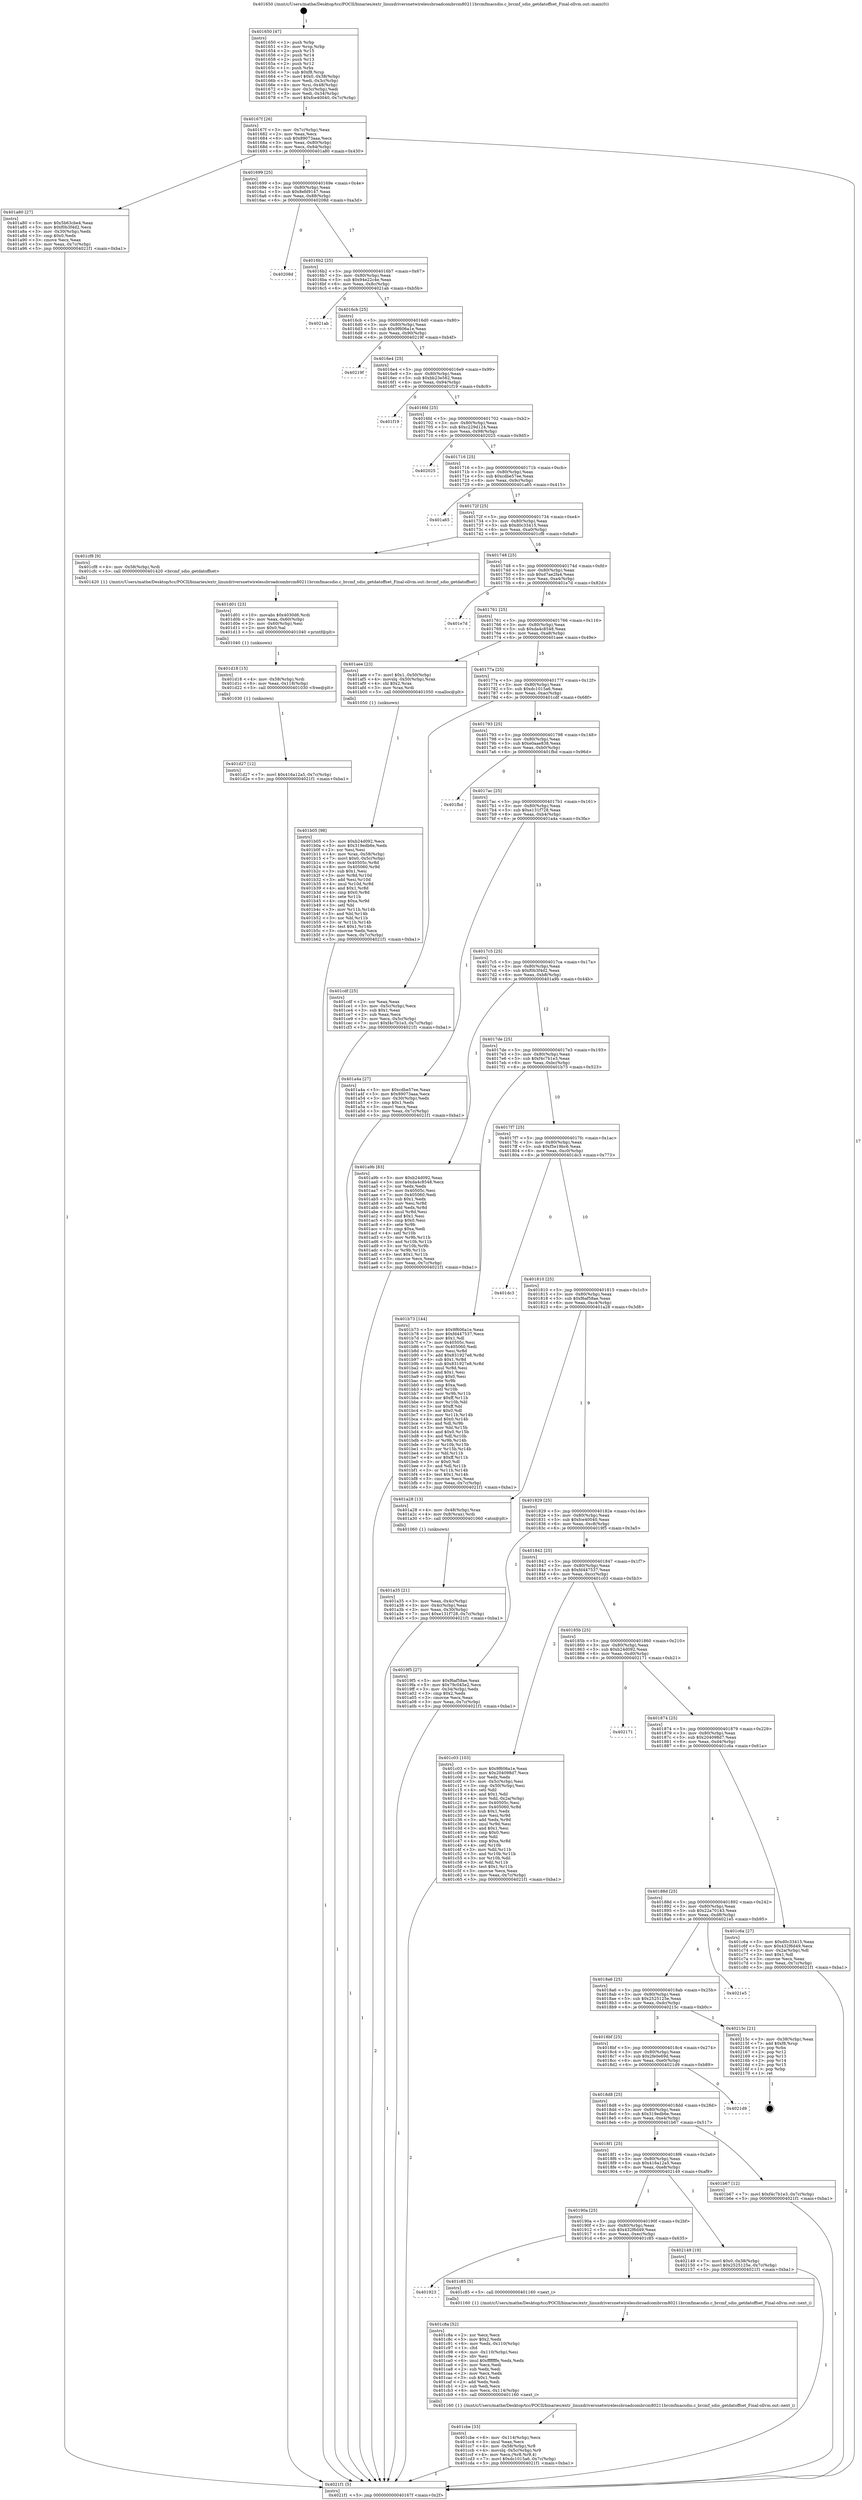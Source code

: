 digraph "0x401650" {
  label = "0x401650 (/mnt/c/Users/mathe/Desktop/tcc/POCII/binaries/extr_linuxdriversnetwirelessbroadcombrcm80211brcmfmacsdio.c_brcmf_sdio_getdatoffset_Final-ollvm.out::main(0))"
  labelloc = "t"
  node[shape=record]

  Entry [label="",width=0.3,height=0.3,shape=circle,fillcolor=black,style=filled]
  "0x40167f" [label="{
     0x40167f [26]\l
     | [instrs]\l
     &nbsp;&nbsp;0x40167f \<+3\>: mov -0x7c(%rbp),%eax\l
     &nbsp;&nbsp;0x401682 \<+2\>: mov %eax,%ecx\l
     &nbsp;&nbsp;0x401684 \<+6\>: sub $0x89073aaa,%ecx\l
     &nbsp;&nbsp;0x40168a \<+3\>: mov %eax,-0x80(%rbp)\l
     &nbsp;&nbsp;0x40168d \<+6\>: mov %ecx,-0x84(%rbp)\l
     &nbsp;&nbsp;0x401693 \<+6\>: je 0000000000401a80 \<main+0x430\>\l
  }"]
  "0x401a80" [label="{
     0x401a80 [27]\l
     | [instrs]\l
     &nbsp;&nbsp;0x401a80 \<+5\>: mov $0x5b63cbe4,%eax\l
     &nbsp;&nbsp;0x401a85 \<+5\>: mov $0xf0b3f4d2,%ecx\l
     &nbsp;&nbsp;0x401a8a \<+3\>: mov -0x30(%rbp),%edx\l
     &nbsp;&nbsp;0x401a8d \<+3\>: cmp $0x0,%edx\l
     &nbsp;&nbsp;0x401a90 \<+3\>: cmove %ecx,%eax\l
     &nbsp;&nbsp;0x401a93 \<+3\>: mov %eax,-0x7c(%rbp)\l
     &nbsp;&nbsp;0x401a96 \<+5\>: jmp 00000000004021f1 \<main+0xba1\>\l
  }"]
  "0x401699" [label="{
     0x401699 [25]\l
     | [instrs]\l
     &nbsp;&nbsp;0x401699 \<+5\>: jmp 000000000040169e \<main+0x4e\>\l
     &nbsp;&nbsp;0x40169e \<+3\>: mov -0x80(%rbp),%eax\l
     &nbsp;&nbsp;0x4016a1 \<+5\>: sub $0x8efd9147,%eax\l
     &nbsp;&nbsp;0x4016a6 \<+6\>: mov %eax,-0x88(%rbp)\l
     &nbsp;&nbsp;0x4016ac \<+6\>: je 000000000040208d \<main+0xa3d\>\l
  }"]
  Exit [label="",width=0.3,height=0.3,shape=circle,fillcolor=black,style=filled,peripheries=2]
  "0x40208d" [label="{
     0x40208d\l
  }", style=dashed]
  "0x4016b2" [label="{
     0x4016b2 [25]\l
     | [instrs]\l
     &nbsp;&nbsp;0x4016b2 \<+5\>: jmp 00000000004016b7 \<main+0x67\>\l
     &nbsp;&nbsp;0x4016b7 \<+3\>: mov -0x80(%rbp),%eax\l
     &nbsp;&nbsp;0x4016ba \<+5\>: sub $0x94e22c4e,%eax\l
     &nbsp;&nbsp;0x4016bf \<+6\>: mov %eax,-0x8c(%rbp)\l
     &nbsp;&nbsp;0x4016c5 \<+6\>: je 00000000004021ab \<main+0xb5b\>\l
  }"]
  "0x401d27" [label="{
     0x401d27 [12]\l
     | [instrs]\l
     &nbsp;&nbsp;0x401d27 \<+7\>: movl $0x416a12a5,-0x7c(%rbp)\l
     &nbsp;&nbsp;0x401d2e \<+5\>: jmp 00000000004021f1 \<main+0xba1\>\l
  }"]
  "0x4021ab" [label="{
     0x4021ab\l
  }", style=dashed]
  "0x4016cb" [label="{
     0x4016cb [25]\l
     | [instrs]\l
     &nbsp;&nbsp;0x4016cb \<+5\>: jmp 00000000004016d0 \<main+0x80\>\l
     &nbsp;&nbsp;0x4016d0 \<+3\>: mov -0x80(%rbp),%eax\l
     &nbsp;&nbsp;0x4016d3 \<+5\>: sub $0x9f606a1e,%eax\l
     &nbsp;&nbsp;0x4016d8 \<+6\>: mov %eax,-0x90(%rbp)\l
     &nbsp;&nbsp;0x4016de \<+6\>: je 000000000040219f \<main+0xb4f\>\l
  }"]
  "0x401d18" [label="{
     0x401d18 [15]\l
     | [instrs]\l
     &nbsp;&nbsp;0x401d18 \<+4\>: mov -0x58(%rbp),%rdi\l
     &nbsp;&nbsp;0x401d1c \<+6\>: mov %eax,-0x118(%rbp)\l
     &nbsp;&nbsp;0x401d22 \<+5\>: call 0000000000401030 \<free@plt\>\l
     | [calls]\l
     &nbsp;&nbsp;0x401030 \{1\} (unknown)\l
  }"]
  "0x40219f" [label="{
     0x40219f\l
  }", style=dashed]
  "0x4016e4" [label="{
     0x4016e4 [25]\l
     | [instrs]\l
     &nbsp;&nbsp;0x4016e4 \<+5\>: jmp 00000000004016e9 \<main+0x99\>\l
     &nbsp;&nbsp;0x4016e9 \<+3\>: mov -0x80(%rbp),%eax\l
     &nbsp;&nbsp;0x4016ec \<+5\>: sub $0xbb23e562,%eax\l
     &nbsp;&nbsp;0x4016f1 \<+6\>: mov %eax,-0x94(%rbp)\l
     &nbsp;&nbsp;0x4016f7 \<+6\>: je 0000000000401f19 \<main+0x8c9\>\l
  }"]
  "0x401d01" [label="{
     0x401d01 [23]\l
     | [instrs]\l
     &nbsp;&nbsp;0x401d01 \<+10\>: movabs $0x4030d6,%rdi\l
     &nbsp;&nbsp;0x401d0b \<+3\>: mov %eax,-0x60(%rbp)\l
     &nbsp;&nbsp;0x401d0e \<+3\>: mov -0x60(%rbp),%esi\l
     &nbsp;&nbsp;0x401d11 \<+2\>: mov $0x0,%al\l
     &nbsp;&nbsp;0x401d13 \<+5\>: call 0000000000401040 \<printf@plt\>\l
     | [calls]\l
     &nbsp;&nbsp;0x401040 \{1\} (unknown)\l
  }"]
  "0x401f19" [label="{
     0x401f19\l
  }", style=dashed]
  "0x4016fd" [label="{
     0x4016fd [25]\l
     | [instrs]\l
     &nbsp;&nbsp;0x4016fd \<+5\>: jmp 0000000000401702 \<main+0xb2\>\l
     &nbsp;&nbsp;0x401702 \<+3\>: mov -0x80(%rbp),%eax\l
     &nbsp;&nbsp;0x401705 \<+5\>: sub $0xc229d124,%eax\l
     &nbsp;&nbsp;0x40170a \<+6\>: mov %eax,-0x98(%rbp)\l
     &nbsp;&nbsp;0x401710 \<+6\>: je 0000000000402025 \<main+0x9d5\>\l
  }"]
  "0x401cbe" [label="{
     0x401cbe [33]\l
     | [instrs]\l
     &nbsp;&nbsp;0x401cbe \<+6\>: mov -0x114(%rbp),%ecx\l
     &nbsp;&nbsp;0x401cc4 \<+3\>: imul %eax,%ecx\l
     &nbsp;&nbsp;0x401cc7 \<+4\>: mov -0x58(%rbp),%r8\l
     &nbsp;&nbsp;0x401ccb \<+4\>: movslq -0x5c(%rbp),%r9\l
     &nbsp;&nbsp;0x401ccf \<+4\>: mov %ecx,(%r8,%r9,4)\l
     &nbsp;&nbsp;0x401cd3 \<+7\>: movl $0xdc1015a6,-0x7c(%rbp)\l
     &nbsp;&nbsp;0x401cda \<+5\>: jmp 00000000004021f1 \<main+0xba1\>\l
  }"]
  "0x402025" [label="{
     0x402025\l
  }", style=dashed]
  "0x401716" [label="{
     0x401716 [25]\l
     | [instrs]\l
     &nbsp;&nbsp;0x401716 \<+5\>: jmp 000000000040171b \<main+0xcb\>\l
     &nbsp;&nbsp;0x40171b \<+3\>: mov -0x80(%rbp),%eax\l
     &nbsp;&nbsp;0x40171e \<+5\>: sub $0xcdbe57ee,%eax\l
     &nbsp;&nbsp;0x401723 \<+6\>: mov %eax,-0x9c(%rbp)\l
     &nbsp;&nbsp;0x401729 \<+6\>: je 0000000000401a65 \<main+0x415\>\l
  }"]
  "0x401c8a" [label="{
     0x401c8a [52]\l
     | [instrs]\l
     &nbsp;&nbsp;0x401c8a \<+2\>: xor %ecx,%ecx\l
     &nbsp;&nbsp;0x401c8c \<+5\>: mov $0x2,%edx\l
     &nbsp;&nbsp;0x401c91 \<+6\>: mov %edx,-0x110(%rbp)\l
     &nbsp;&nbsp;0x401c97 \<+1\>: cltd\l
     &nbsp;&nbsp;0x401c98 \<+6\>: mov -0x110(%rbp),%esi\l
     &nbsp;&nbsp;0x401c9e \<+2\>: idiv %esi\l
     &nbsp;&nbsp;0x401ca0 \<+6\>: imul $0xfffffffe,%edx,%edx\l
     &nbsp;&nbsp;0x401ca6 \<+2\>: mov %ecx,%edi\l
     &nbsp;&nbsp;0x401ca8 \<+2\>: sub %edx,%edi\l
     &nbsp;&nbsp;0x401caa \<+2\>: mov %ecx,%edx\l
     &nbsp;&nbsp;0x401cac \<+3\>: sub $0x1,%edx\l
     &nbsp;&nbsp;0x401caf \<+2\>: add %edx,%edi\l
     &nbsp;&nbsp;0x401cb1 \<+2\>: sub %edi,%ecx\l
     &nbsp;&nbsp;0x401cb3 \<+6\>: mov %ecx,-0x114(%rbp)\l
     &nbsp;&nbsp;0x401cb9 \<+5\>: call 0000000000401160 \<next_i\>\l
     | [calls]\l
     &nbsp;&nbsp;0x401160 \{1\} (/mnt/c/Users/mathe/Desktop/tcc/POCII/binaries/extr_linuxdriversnetwirelessbroadcombrcm80211brcmfmacsdio.c_brcmf_sdio_getdatoffset_Final-ollvm.out::next_i)\l
  }"]
  "0x401a65" [label="{
     0x401a65\l
  }", style=dashed]
  "0x40172f" [label="{
     0x40172f [25]\l
     | [instrs]\l
     &nbsp;&nbsp;0x40172f \<+5\>: jmp 0000000000401734 \<main+0xe4\>\l
     &nbsp;&nbsp;0x401734 \<+3\>: mov -0x80(%rbp),%eax\l
     &nbsp;&nbsp;0x401737 \<+5\>: sub $0xd0c33415,%eax\l
     &nbsp;&nbsp;0x40173c \<+6\>: mov %eax,-0xa0(%rbp)\l
     &nbsp;&nbsp;0x401742 \<+6\>: je 0000000000401cf8 \<main+0x6a8\>\l
  }"]
  "0x401923" [label="{
     0x401923\l
  }", style=dashed]
  "0x401cf8" [label="{
     0x401cf8 [9]\l
     | [instrs]\l
     &nbsp;&nbsp;0x401cf8 \<+4\>: mov -0x58(%rbp),%rdi\l
     &nbsp;&nbsp;0x401cfc \<+5\>: call 0000000000401420 \<brcmf_sdio_getdatoffset\>\l
     | [calls]\l
     &nbsp;&nbsp;0x401420 \{1\} (/mnt/c/Users/mathe/Desktop/tcc/POCII/binaries/extr_linuxdriversnetwirelessbroadcombrcm80211brcmfmacsdio.c_brcmf_sdio_getdatoffset_Final-ollvm.out::brcmf_sdio_getdatoffset)\l
  }"]
  "0x401748" [label="{
     0x401748 [25]\l
     | [instrs]\l
     &nbsp;&nbsp;0x401748 \<+5\>: jmp 000000000040174d \<main+0xfd\>\l
     &nbsp;&nbsp;0x40174d \<+3\>: mov -0x80(%rbp),%eax\l
     &nbsp;&nbsp;0x401750 \<+5\>: sub $0xd7ae2fa4,%eax\l
     &nbsp;&nbsp;0x401755 \<+6\>: mov %eax,-0xa4(%rbp)\l
     &nbsp;&nbsp;0x40175b \<+6\>: je 0000000000401e7d \<main+0x82d\>\l
  }"]
  "0x401c85" [label="{
     0x401c85 [5]\l
     | [instrs]\l
     &nbsp;&nbsp;0x401c85 \<+5\>: call 0000000000401160 \<next_i\>\l
     | [calls]\l
     &nbsp;&nbsp;0x401160 \{1\} (/mnt/c/Users/mathe/Desktop/tcc/POCII/binaries/extr_linuxdriversnetwirelessbroadcombrcm80211brcmfmacsdio.c_brcmf_sdio_getdatoffset_Final-ollvm.out::next_i)\l
  }"]
  "0x401e7d" [label="{
     0x401e7d\l
  }", style=dashed]
  "0x401761" [label="{
     0x401761 [25]\l
     | [instrs]\l
     &nbsp;&nbsp;0x401761 \<+5\>: jmp 0000000000401766 \<main+0x116\>\l
     &nbsp;&nbsp;0x401766 \<+3\>: mov -0x80(%rbp),%eax\l
     &nbsp;&nbsp;0x401769 \<+5\>: sub $0xda4c8548,%eax\l
     &nbsp;&nbsp;0x40176e \<+6\>: mov %eax,-0xa8(%rbp)\l
     &nbsp;&nbsp;0x401774 \<+6\>: je 0000000000401aee \<main+0x49e\>\l
  }"]
  "0x40190a" [label="{
     0x40190a [25]\l
     | [instrs]\l
     &nbsp;&nbsp;0x40190a \<+5\>: jmp 000000000040190f \<main+0x2bf\>\l
     &nbsp;&nbsp;0x40190f \<+3\>: mov -0x80(%rbp),%eax\l
     &nbsp;&nbsp;0x401912 \<+5\>: sub $0x432f6d49,%eax\l
     &nbsp;&nbsp;0x401917 \<+6\>: mov %eax,-0xec(%rbp)\l
     &nbsp;&nbsp;0x40191d \<+6\>: je 0000000000401c85 \<main+0x635\>\l
  }"]
  "0x401aee" [label="{
     0x401aee [23]\l
     | [instrs]\l
     &nbsp;&nbsp;0x401aee \<+7\>: movl $0x1,-0x50(%rbp)\l
     &nbsp;&nbsp;0x401af5 \<+4\>: movslq -0x50(%rbp),%rax\l
     &nbsp;&nbsp;0x401af9 \<+4\>: shl $0x2,%rax\l
     &nbsp;&nbsp;0x401afd \<+3\>: mov %rax,%rdi\l
     &nbsp;&nbsp;0x401b00 \<+5\>: call 0000000000401050 \<malloc@plt\>\l
     | [calls]\l
     &nbsp;&nbsp;0x401050 \{1\} (unknown)\l
  }"]
  "0x40177a" [label="{
     0x40177a [25]\l
     | [instrs]\l
     &nbsp;&nbsp;0x40177a \<+5\>: jmp 000000000040177f \<main+0x12f\>\l
     &nbsp;&nbsp;0x40177f \<+3\>: mov -0x80(%rbp),%eax\l
     &nbsp;&nbsp;0x401782 \<+5\>: sub $0xdc1015a6,%eax\l
     &nbsp;&nbsp;0x401787 \<+6\>: mov %eax,-0xac(%rbp)\l
     &nbsp;&nbsp;0x40178d \<+6\>: je 0000000000401cdf \<main+0x68f\>\l
  }"]
  "0x402149" [label="{
     0x402149 [19]\l
     | [instrs]\l
     &nbsp;&nbsp;0x402149 \<+7\>: movl $0x0,-0x38(%rbp)\l
     &nbsp;&nbsp;0x402150 \<+7\>: movl $0x2525125e,-0x7c(%rbp)\l
     &nbsp;&nbsp;0x402157 \<+5\>: jmp 00000000004021f1 \<main+0xba1\>\l
  }"]
  "0x401cdf" [label="{
     0x401cdf [25]\l
     | [instrs]\l
     &nbsp;&nbsp;0x401cdf \<+2\>: xor %eax,%eax\l
     &nbsp;&nbsp;0x401ce1 \<+3\>: mov -0x5c(%rbp),%ecx\l
     &nbsp;&nbsp;0x401ce4 \<+3\>: sub $0x1,%eax\l
     &nbsp;&nbsp;0x401ce7 \<+2\>: sub %eax,%ecx\l
     &nbsp;&nbsp;0x401ce9 \<+3\>: mov %ecx,-0x5c(%rbp)\l
     &nbsp;&nbsp;0x401cec \<+7\>: movl $0xf4c7b1e3,-0x7c(%rbp)\l
     &nbsp;&nbsp;0x401cf3 \<+5\>: jmp 00000000004021f1 \<main+0xba1\>\l
  }"]
  "0x401793" [label="{
     0x401793 [25]\l
     | [instrs]\l
     &nbsp;&nbsp;0x401793 \<+5\>: jmp 0000000000401798 \<main+0x148\>\l
     &nbsp;&nbsp;0x401798 \<+3\>: mov -0x80(%rbp),%eax\l
     &nbsp;&nbsp;0x40179b \<+5\>: sub $0xe0aae838,%eax\l
     &nbsp;&nbsp;0x4017a0 \<+6\>: mov %eax,-0xb0(%rbp)\l
     &nbsp;&nbsp;0x4017a6 \<+6\>: je 0000000000401fbd \<main+0x96d\>\l
  }"]
  "0x4018f1" [label="{
     0x4018f1 [25]\l
     | [instrs]\l
     &nbsp;&nbsp;0x4018f1 \<+5\>: jmp 00000000004018f6 \<main+0x2a6\>\l
     &nbsp;&nbsp;0x4018f6 \<+3\>: mov -0x80(%rbp),%eax\l
     &nbsp;&nbsp;0x4018f9 \<+5\>: sub $0x416a12a5,%eax\l
     &nbsp;&nbsp;0x4018fe \<+6\>: mov %eax,-0xe8(%rbp)\l
     &nbsp;&nbsp;0x401904 \<+6\>: je 0000000000402149 \<main+0xaf9\>\l
  }"]
  "0x401fbd" [label="{
     0x401fbd\l
  }", style=dashed]
  "0x4017ac" [label="{
     0x4017ac [25]\l
     | [instrs]\l
     &nbsp;&nbsp;0x4017ac \<+5\>: jmp 00000000004017b1 \<main+0x161\>\l
     &nbsp;&nbsp;0x4017b1 \<+3\>: mov -0x80(%rbp),%eax\l
     &nbsp;&nbsp;0x4017b4 \<+5\>: sub $0xe131f728,%eax\l
     &nbsp;&nbsp;0x4017b9 \<+6\>: mov %eax,-0xb4(%rbp)\l
     &nbsp;&nbsp;0x4017bf \<+6\>: je 0000000000401a4a \<main+0x3fa\>\l
  }"]
  "0x401b67" [label="{
     0x401b67 [12]\l
     | [instrs]\l
     &nbsp;&nbsp;0x401b67 \<+7\>: movl $0xf4c7b1e3,-0x7c(%rbp)\l
     &nbsp;&nbsp;0x401b6e \<+5\>: jmp 00000000004021f1 \<main+0xba1\>\l
  }"]
  "0x401a4a" [label="{
     0x401a4a [27]\l
     | [instrs]\l
     &nbsp;&nbsp;0x401a4a \<+5\>: mov $0xcdbe57ee,%eax\l
     &nbsp;&nbsp;0x401a4f \<+5\>: mov $0x89073aaa,%ecx\l
     &nbsp;&nbsp;0x401a54 \<+3\>: mov -0x30(%rbp),%edx\l
     &nbsp;&nbsp;0x401a57 \<+3\>: cmp $0x1,%edx\l
     &nbsp;&nbsp;0x401a5a \<+3\>: cmovl %ecx,%eax\l
     &nbsp;&nbsp;0x401a5d \<+3\>: mov %eax,-0x7c(%rbp)\l
     &nbsp;&nbsp;0x401a60 \<+5\>: jmp 00000000004021f1 \<main+0xba1\>\l
  }"]
  "0x4017c5" [label="{
     0x4017c5 [25]\l
     | [instrs]\l
     &nbsp;&nbsp;0x4017c5 \<+5\>: jmp 00000000004017ca \<main+0x17a\>\l
     &nbsp;&nbsp;0x4017ca \<+3\>: mov -0x80(%rbp),%eax\l
     &nbsp;&nbsp;0x4017cd \<+5\>: sub $0xf0b3f4d2,%eax\l
     &nbsp;&nbsp;0x4017d2 \<+6\>: mov %eax,-0xb8(%rbp)\l
     &nbsp;&nbsp;0x4017d8 \<+6\>: je 0000000000401a9b \<main+0x44b\>\l
  }"]
  "0x4018d8" [label="{
     0x4018d8 [25]\l
     | [instrs]\l
     &nbsp;&nbsp;0x4018d8 \<+5\>: jmp 00000000004018dd \<main+0x28d\>\l
     &nbsp;&nbsp;0x4018dd \<+3\>: mov -0x80(%rbp),%eax\l
     &nbsp;&nbsp;0x4018e0 \<+5\>: sub $0x319edb6e,%eax\l
     &nbsp;&nbsp;0x4018e5 \<+6\>: mov %eax,-0xe4(%rbp)\l
     &nbsp;&nbsp;0x4018eb \<+6\>: je 0000000000401b67 \<main+0x517\>\l
  }"]
  "0x401a9b" [label="{
     0x401a9b [83]\l
     | [instrs]\l
     &nbsp;&nbsp;0x401a9b \<+5\>: mov $0xb24d092,%eax\l
     &nbsp;&nbsp;0x401aa0 \<+5\>: mov $0xda4c8548,%ecx\l
     &nbsp;&nbsp;0x401aa5 \<+2\>: xor %edx,%edx\l
     &nbsp;&nbsp;0x401aa7 \<+7\>: mov 0x40505c,%esi\l
     &nbsp;&nbsp;0x401aae \<+7\>: mov 0x405060,%edi\l
     &nbsp;&nbsp;0x401ab5 \<+3\>: sub $0x1,%edx\l
     &nbsp;&nbsp;0x401ab8 \<+3\>: mov %esi,%r8d\l
     &nbsp;&nbsp;0x401abb \<+3\>: add %edx,%r8d\l
     &nbsp;&nbsp;0x401abe \<+4\>: imul %r8d,%esi\l
     &nbsp;&nbsp;0x401ac2 \<+3\>: and $0x1,%esi\l
     &nbsp;&nbsp;0x401ac5 \<+3\>: cmp $0x0,%esi\l
     &nbsp;&nbsp;0x401ac8 \<+4\>: sete %r9b\l
     &nbsp;&nbsp;0x401acc \<+3\>: cmp $0xa,%edi\l
     &nbsp;&nbsp;0x401acf \<+4\>: setl %r10b\l
     &nbsp;&nbsp;0x401ad3 \<+3\>: mov %r9b,%r11b\l
     &nbsp;&nbsp;0x401ad6 \<+3\>: and %r10b,%r11b\l
     &nbsp;&nbsp;0x401ad9 \<+3\>: xor %r10b,%r9b\l
     &nbsp;&nbsp;0x401adc \<+3\>: or %r9b,%r11b\l
     &nbsp;&nbsp;0x401adf \<+4\>: test $0x1,%r11b\l
     &nbsp;&nbsp;0x401ae3 \<+3\>: cmovne %ecx,%eax\l
     &nbsp;&nbsp;0x401ae6 \<+3\>: mov %eax,-0x7c(%rbp)\l
     &nbsp;&nbsp;0x401ae9 \<+5\>: jmp 00000000004021f1 \<main+0xba1\>\l
  }"]
  "0x4017de" [label="{
     0x4017de [25]\l
     | [instrs]\l
     &nbsp;&nbsp;0x4017de \<+5\>: jmp 00000000004017e3 \<main+0x193\>\l
     &nbsp;&nbsp;0x4017e3 \<+3\>: mov -0x80(%rbp),%eax\l
     &nbsp;&nbsp;0x4017e6 \<+5\>: sub $0xf4c7b1e3,%eax\l
     &nbsp;&nbsp;0x4017eb \<+6\>: mov %eax,-0xbc(%rbp)\l
     &nbsp;&nbsp;0x4017f1 \<+6\>: je 0000000000401b73 \<main+0x523\>\l
  }"]
  "0x4021d9" [label="{
     0x4021d9\l
  }", style=dashed]
  "0x401b73" [label="{
     0x401b73 [144]\l
     | [instrs]\l
     &nbsp;&nbsp;0x401b73 \<+5\>: mov $0x9f606a1e,%eax\l
     &nbsp;&nbsp;0x401b78 \<+5\>: mov $0xfd447537,%ecx\l
     &nbsp;&nbsp;0x401b7d \<+2\>: mov $0x1,%dl\l
     &nbsp;&nbsp;0x401b7f \<+7\>: mov 0x40505c,%esi\l
     &nbsp;&nbsp;0x401b86 \<+7\>: mov 0x405060,%edi\l
     &nbsp;&nbsp;0x401b8d \<+3\>: mov %esi,%r8d\l
     &nbsp;&nbsp;0x401b90 \<+7\>: add $0x831927e8,%r8d\l
     &nbsp;&nbsp;0x401b97 \<+4\>: sub $0x1,%r8d\l
     &nbsp;&nbsp;0x401b9b \<+7\>: sub $0x831927e8,%r8d\l
     &nbsp;&nbsp;0x401ba2 \<+4\>: imul %r8d,%esi\l
     &nbsp;&nbsp;0x401ba6 \<+3\>: and $0x1,%esi\l
     &nbsp;&nbsp;0x401ba9 \<+3\>: cmp $0x0,%esi\l
     &nbsp;&nbsp;0x401bac \<+4\>: sete %r9b\l
     &nbsp;&nbsp;0x401bb0 \<+3\>: cmp $0xa,%edi\l
     &nbsp;&nbsp;0x401bb3 \<+4\>: setl %r10b\l
     &nbsp;&nbsp;0x401bb7 \<+3\>: mov %r9b,%r11b\l
     &nbsp;&nbsp;0x401bba \<+4\>: xor $0xff,%r11b\l
     &nbsp;&nbsp;0x401bbe \<+3\>: mov %r10b,%bl\l
     &nbsp;&nbsp;0x401bc1 \<+3\>: xor $0xff,%bl\l
     &nbsp;&nbsp;0x401bc4 \<+3\>: xor $0x0,%dl\l
     &nbsp;&nbsp;0x401bc7 \<+3\>: mov %r11b,%r14b\l
     &nbsp;&nbsp;0x401bca \<+4\>: and $0x0,%r14b\l
     &nbsp;&nbsp;0x401bce \<+3\>: and %dl,%r9b\l
     &nbsp;&nbsp;0x401bd1 \<+3\>: mov %bl,%r15b\l
     &nbsp;&nbsp;0x401bd4 \<+4\>: and $0x0,%r15b\l
     &nbsp;&nbsp;0x401bd8 \<+3\>: and %dl,%r10b\l
     &nbsp;&nbsp;0x401bdb \<+3\>: or %r9b,%r14b\l
     &nbsp;&nbsp;0x401bde \<+3\>: or %r10b,%r15b\l
     &nbsp;&nbsp;0x401be1 \<+3\>: xor %r15b,%r14b\l
     &nbsp;&nbsp;0x401be4 \<+3\>: or %bl,%r11b\l
     &nbsp;&nbsp;0x401be7 \<+4\>: xor $0xff,%r11b\l
     &nbsp;&nbsp;0x401beb \<+3\>: or $0x0,%dl\l
     &nbsp;&nbsp;0x401bee \<+3\>: and %dl,%r11b\l
     &nbsp;&nbsp;0x401bf1 \<+3\>: or %r11b,%r14b\l
     &nbsp;&nbsp;0x401bf4 \<+4\>: test $0x1,%r14b\l
     &nbsp;&nbsp;0x401bf8 \<+3\>: cmovne %ecx,%eax\l
     &nbsp;&nbsp;0x401bfb \<+3\>: mov %eax,-0x7c(%rbp)\l
     &nbsp;&nbsp;0x401bfe \<+5\>: jmp 00000000004021f1 \<main+0xba1\>\l
  }"]
  "0x4017f7" [label="{
     0x4017f7 [25]\l
     | [instrs]\l
     &nbsp;&nbsp;0x4017f7 \<+5\>: jmp 00000000004017fc \<main+0x1ac\>\l
     &nbsp;&nbsp;0x4017fc \<+3\>: mov -0x80(%rbp),%eax\l
     &nbsp;&nbsp;0x4017ff \<+5\>: sub $0xf5e19bc6,%eax\l
     &nbsp;&nbsp;0x401804 \<+6\>: mov %eax,-0xc0(%rbp)\l
     &nbsp;&nbsp;0x40180a \<+6\>: je 0000000000401dc3 \<main+0x773\>\l
  }"]
  "0x4018bf" [label="{
     0x4018bf [25]\l
     | [instrs]\l
     &nbsp;&nbsp;0x4018bf \<+5\>: jmp 00000000004018c4 \<main+0x274\>\l
     &nbsp;&nbsp;0x4018c4 \<+3\>: mov -0x80(%rbp),%eax\l
     &nbsp;&nbsp;0x4018c7 \<+5\>: sub $0x2fe0e69d,%eax\l
     &nbsp;&nbsp;0x4018cc \<+6\>: mov %eax,-0xe0(%rbp)\l
     &nbsp;&nbsp;0x4018d2 \<+6\>: je 00000000004021d9 \<main+0xb89\>\l
  }"]
  "0x401dc3" [label="{
     0x401dc3\l
  }", style=dashed]
  "0x401810" [label="{
     0x401810 [25]\l
     | [instrs]\l
     &nbsp;&nbsp;0x401810 \<+5\>: jmp 0000000000401815 \<main+0x1c5\>\l
     &nbsp;&nbsp;0x401815 \<+3\>: mov -0x80(%rbp),%eax\l
     &nbsp;&nbsp;0x401818 \<+5\>: sub $0xf6af58ae,%eax\l
     &nbsp;&nbsp;0x40181d \<+6\>: mov %eax,-0xc4(%rbp)\l
     &nbsp;&nbsp;0x401823 \<+6\>: je 0000000000401a28 \<main+0x3d8\>\l
  }"]
  "0x40215c" [label="{
     0x40215c [21]\l
     | [instrs]\l
     &nbsp;&nbsp;0x40215c \<+3\>: mov -0x38(%rbp),%eax\l
     &nbsp;&nbsp;0x40215f \<+7\>: add $0xf8,%rsp\l
     &nbsp;&nbsp;0x402166 \<+1\>: pop %rbx\l
     &nbsp;&nbsp;0x402167 \<+2\>: pop %r12\l
     &nbsp;&nbsp;0x402169 \<+2\>: pop %r13\l
     &nbsp;&nbsp;0x40216b \<+2\>: pop %r14\l
     &nbsp;&nbsp;0x40216d \<+2\>: pop %r15\l
     &nbsp;&nbsp;0x40216f \<+1\>: pop %rbp\l
     &nbsp;&nbsp;0x402170 \<+1\>: ret\l
  }"]
  "0x401a28" [label="{
     0x401a28 [13]\l
     | [instrs]\l
     &nbsp;&nbsp;0x401a28 \<+4\>: mov -0x48(%rbp),%rax\l
     &nbsp;&nbsp;0x401a2c \<+4\>: mov 0x8(%rax),%rdi\l
     &nbsp;&nbsp;0x401a30 \<+5\>: call 0000000000401060 \<atoi@plt\>\l
     | [calls]\l
     &nbsp;&nbsp;0x401060 \{1\} (unknown)\l
  }"]
  "0x401829" [label="{
     0x401829 [25]\l
     | [instrs]\l
     &nbsp;&nbsp;0x401829 \<+5\>: jmp 000000000040182e \<main+0x1de\>\l
     &nbsp;&nbsp;0x40182e \<+3\>: mov -0x80(%rbp),%eax\l
     &nbsp;&nbsp;0x401831 \<+5\>: sub $0xfce40040,%eax\l
     &nbsp;&nbsp;0x401836 \<+6\>: mov %eax,-0xc8(%rbp)\l
     &nbsp;&nbsp;0x40183c \<+6\>: je 00000000004019f5 \<main+0x3a5\>\l
  }"]
  "0x4018a6" [label="{
     0x4018a6 [25]\l
     | [instrs]\l
     &nbsp;&nbsp;0x4018a6 \<+5\>: jmp 00000000004018ab \<main+0x25b\>\l
     &nbsp;&nbsp;0x4018ab \<+3\>: mov -0x80(%rbp),%eax\l
     &nbsp;&nbsp;0x4018ae \<+5\>: sub $0x2525125e,%eax\l
     &nbsp;&nbsp;0x4018b3 \<+6\>: mov %eax,-0xdc(%rbp)\l
     &nbsp;&nbsp;0x4018b9 \<+6\>: je 000000000040215c \<main+0xb0c\>\l
  }"]
  "0x4019f5" [label="{
     0x4019f5 [27]\l
     | [instrs]\l
     &nbsp;&nbsp;0x4019f5 \<+5\>: mov $0xf6af58ae,%eax\l
     &nbsp;&nbsp;0x4019fa \<+5\>: mov $0x79c045e2,%ecx\l
     &nbsp;&nbsp;0x4019ff \<+3\>: mov -0x34(%rbp),%edx\l
     &nbsp;&nbsp;0x401a02 \<+3\>: cmp $0x2,%edx\l
     &nbsp;&nbsp;0x401a05 \<+3\>: cmovne %ecx,%eax\l
     &nbsp;&nbsp;0x401a08 \<+3\>: mov %eax,-0x7c(%rbp)\l
     &nbsp;&nbsp;0x401a0b \<+5\>: jmp 00000000004021f1 \<main+0xba1\>\l
  }"]
  "0x401842" [label="{
     0x401842 [25]\l
     | [instrs]\l
     &nbsp;&nbsp;0x401842 \<+5\>: jmp 0000000000401847 \<main+0x1f7\>\l
     &nbsp;&nbsp;0x401847 \<+3\>: mov -0x80(%rbp),%eax\l
     &nbsp;&nbsp;0x40184a \<+5\>: sub $0xfd447537,%eax\l
     &nbsp;&nbsp;0x40184f \<+6\>: mov %eax,-0xcc(%rbp)\l
     &nbsp;&nbsp;0x401855 \<+6\>: je 0000000000401c03 \<main+0x5b3\>\l
  }"]
  "0x4021f1" [label="{
     0x4021f1 [5]\l
     | [instrs]\l
     &nbsp;&nbsp;0x4021f1 \<+5\>: jmp 000000000040167f \<main+0x2f\>\l
  }"]
  "0x401650" [label="{
     0x401650 [47]\l
     | [instrs]\l
     &nbsp;&nbsp;0x401650 \<+1\>: push %rbp\l
     &nbsp;&nbsp;0x401651 \<+3\>: mov %rsp,%rbp\l
     &nbsp;&nbsp;0x401654 \<+2\>: push %r15\l
     &nbsp;&nbsp;0x401656 \<+2\>: push %r14\l
     &nbsp;&nbsp;0x401658 \<+2\>: push %r13\l
     &nbsp;&nbsp;0x40165a \<+2\>: push %r12\l
     &nbsp;&nbsp;0x40165c \<+1\>: push %rbx\l
     &nbsp;&nbsp;0x40165d \<+7\>: sub $0xf8,%rsp\l
     &nbsp;&nbsp;0x401664 \<+7\>: movl $0x0,-0x38(%rbp)\l
     &nbsp;&nbsp;0x40166b \<+3\>: mov %edi,-0x3c(%rbp)\l
     &nbsp;&nbsp;0x40166e \<+4\>: mov %rsi,-0x48(%rbp)\l
     &nbsp;&nbsp;0x401672 \<+3\>: mov -0x3c(%rbp),%edi\l
     &nbsp;&nbsp;0x401675 \<+3\>: mov %edi,-0x34(%rbp)\l
     &nbsp;&nbsp;0x401678 \<+7\>: movl $0xfce40040,-0x7c(%rbp)\l
  }"]
  "0x401a35" [label="{
     0x401a35 [21]\l
     | [instrs]\l
     &nbsp;&nbsp;0x401a35 \<+3\>: mov %eax,-0x4c(%rbp)\l
     &nbsp;&nbsp;0x401a38 \<+3\>: mov -0x4c(%rbp),%eax\l
     &nbsp;&nbsp;0x401a3b \<+3\>: mov %eax,-0x30(%rbp)\l
     &nbsp;&nbsp;0x401a3e \<+7\>: movl $0xe131f728,-0x7c(%rbp)\l
     &nbsp;&nbsp;0x401a45 \<+5\>: jmp 00000000004021f1 \<main+0xba1\>\l
  }"]
  "0x401b05" [label="{
     0x401b05 [98]\l
     | [instrs]\l
     &nbsp;&nbsp;0x401b05 \<+5\>: mov $0xb24d092,%ecx\l
     &nbsp;&nbsp;0x401b0a \<+5\>: mov $0x319edb6e,%edx\l
     &nbsp;&nbsp;0x401b0f \<+2\>: xor %esi,%esi\l
     &nbsp;&nbsp;0x401b11 \<+4\>: mov %rax,-0x58(%rbp)\l
     &nbsp;&nbsp;0x401b15 \<+7\>: movl $0x0,-0x5c(%rbp)\l
     &nbsp;&nbsp;0x401b1c \<+8\>: mov 0x40505c,%r8d\l
     &nbsp;&nbsp;0x401b24 \<+8\>: mov 0x405060,%r9d\l
     &nbsp;&nbsp;0x401b2c \<+3\>: sub $0x1,%esi\l
     &nbsp;&nbsp;0x401b2f \<+3\>: mov %r8d,%r10d\l
     &nbsp;&nbsp;0x401b32 \<+3\>: add %esi,%r10d\l
     &nbsp;&nbsp;0x401b35 \<+4\>: imul %r10d,%r8d\l
     &nbsp;&nbsp;0x401b39 \<+4\>: and $0x1,%r8d\l
     &nbsp;&nbsp;0x401b3d \<+4\>: cmp $0x0,%r8d\l
     &nbsp;&nbsp;0x401b41 \<+4\>: sete %r11b\l
     &nbsp;&nbsp;0x401b45 \<+4\>: cmp $0xa,%r9d\l
     &nbsp;&nbsp;0x401b49 \<+3\>: setl %bl\l
     &nbsp;&nbsp;0x401b4c \<+3\>: mov %r11b,%r14b\l
     &nbsp;&nbsp;0x401b4f \<+3\>: and %bl,%r14b\l
     &nbsp;&nbsp;0x401b52 \<+3\>: xor %bl,%r11b\l
     &nbsp;&nbsp;0x401b55 \<+3\>: or %r11b,%r14b\l
     &nbsp;&nbsp;0x401b58 \<+4\>: test $0x1,%r14b\l
     &nbsp;&nbsp;0x401b5c \<+3\>: cmovne %edx,%ecx\l
     &nbsp;&nbsp;0x401b5f \<+3\>: mov %ecx,-0x7c(%rbp)\l
     &nbsp;&nbsp;0x401b62 \<+5\>: jmp 00000000004021f1 \<main+0xba1\>\l
  }"]
  "0x4021e5" [label="{
     0x4021e5\l
  }", style=dashed]
  "0x401c03" [label="{
     0x401c03 [103]\l
     | [instrs]\l
     &nbsp;&nbsp;0x401c03 \<+5\>: mov $0x9f606a1e,%eax\l
     &nbsp;&nbsp;0x401c08 \<+5\>: mov $0x204098d7,%ecx\l
     &nbsp;&nbsp;0x401c0d \<+2\>: xor %edx,%edx\l
     &nbsp;&nbsp;0x401c0f \<+3\>: mov -0x5c(%rbp),%esi\l
     &nbsp;&nbsp;0x401c12 \<+3\>: cmp -0x50(%rbp),%esi\l
     &nbsp;&nbsp;0x401c15 \<+4\>: setl %dil\l
     &nbsp;&nbsp;0x401c19 \<+4\>: and $0x1,%dil\l
     &nbsp;&nbsp;0x401c1d \<+4\>: mov %dil,-0x2a(%rbp)\l
     &nbsp;&nbsp;0x401c21 \<+7\>: mov 0x40505c,%esi\l
     &nbsp;&nbsp;0x401c28 \<+8\>: mov 0x405060,%r8d\l
     &nbsp;&nbsp;0x401c30 \<+3\>: sub $0x1,%edx\l
     &nbsp;&nbsp;0x401c33 \<+3\>: mov %esi,%r9d\l
     &nbsp;&nbsp;0x401c36 \<+3\>: add %edx,%r9d\l
     &nbsp;&nbsp;0x401c39 \<+4\>: imul %r9d,%esi\l
     &nbsp;&nbsp;0x401c3d \<+3\>: and $0x1,%esi\l
     &nbsp;&nbsp;0x401c40 \<+3\>: cmp $0x0,%esi\l
     &nbsp;&nbsp;0x401c43 \<+4\>: sete %dil\l
     &nbsp;&nbsp;0x401c47 \<+4\>: cmp $0xa,%r8d\l
     &nbsp;&nbsp;0x401c4b \<+4\>: setl %r10b\l
     &nbsp;&nbsp;0x401c4f \<+3\>: mov %dil,%r11b\l
     &nbsp;&nbsp;0x401c52 \<+3\>: and %r10b,%r11b\l
     &nbsp;&nbsp;0x401c55 \<+3\>: xor %r10b,%dil\l
     &nbsp;&nbsp;0x401c58 \<+3\>: or %dil,%r11b\l
     &nbsp;&nbsp;0x401c5b \<+4\>: test $0x1,%r11b\l
     &nbsp;&nbsp;0x401c5f \<+3\>: cmovne %ecx,%eax\l
     &nbsp;&nbsp;0x401c62 \<+3\>: mov %eax,-0x7c(%rbp)\l
     &nbsp;&nbsp;0x401c65 \<+5\>: jmp 00000000004021f1 \<main+0xba1\>\l
  }"]
  "0x40185b" [label="{
     0x40185b [25]\l
     | [instrs]\l
     &nbsp;&nbsp;0x40185b \<+5\>: jmp 0000000000401860 \<main+0x210\>\l
     &nbsp;&nbsp;0x401860 \<+3\>: mov -0x80(%rbp),%eax\l
     &nbsp;&nbsp;0x401863 \<+5\>: sub $0xb24d092,%eax\l
     &nbsp;&nbsp;0x401868 \<+6\>: mov %eax,-0xd0(%rbp)\l
     &nbsp;&nbsp;0x40186e \<+6\>: je 0000000000402171 \<main+0xb21\>\l
  }"]
  "0x40188d" [label="{
     0x40188d [25]\l
     | [instrs]\l
     &nbsp;&nbsp;0x40188d \<+5\>: jmp 0000000000401892 \<main+0x242\>\l
     &nbsp;&nbsp;0x401892 \<+3\>: mov -0x80(%rbp),%eax\l
     &nbsp;&nbsp;0x401895 \<+5\>: sub $0x22a70143,%eax\l
     &nbsp;&nbsp;0x40189a \<+6\>: mov %eax,-0xd8(%rbp)\l
     &nbsp;&nbsp;0x4018a0 \<+6\>: je 00000000004021e5 \<main+0xb95\>\l
  }"]
  "0x402171" [label="{
     0x402171\l
  }", style=dashed]
  "0x401874" [label="{
     0x401874 [25]\l
     | [instrs]\l
     &nbsp;&nbsp;0x401874 \<+5\>: jmp 0000000000401879 \<main+0x229\>\l
     &nbsp;&nbsp;0x401879 \<+3\>: mov -0x80(%rbp),%eax\l
     &nbsp;&nbsp;0x40187c \<+5\>: sub $0x204098d7,%eax\l
     &nbsp;&nbsp;0x401881 \<+6\>: mov %eax,-0xd4(%rbp)\l
     &nbsp;&nbsp;0x401887 \<+6\>: je 0000000000401c6a \<main+0x61a\>\l
  }"]
  "0x401c6a" [label="{
     0x401c6a [27]\l
     | [instrs]\l
     &nbsp;&nbsp;0x401c6a \<+5\>: mov $0xd0c33415,%eax\l
     &nbsp;&nbsp;0x401c6f \<+5\>: mov $0x432f6d49,%ecx\l
     &nbsp;&nbsp;0x401c74 \<+3\>: mov -0x2a(%rbp),%dl\l
     &nbsp;&nbsp;0x401c77 \<+3\>: test $0x1,%dl\l
     &nbsp;&nbsp;0x401c7a \<+3\>: cmovne %ecx,%eax\l
     &nbsp;&nbsp;0x401c7d \<+3\>: mov %eax,-0x7c(%rbp)\l
     &nbsp;&nbsp;0x401c80 \<+5\>: jmp 00000000004021f1 \<main+0xba1\>\l
  }"]
  Entry -> "0x401650" [label=" 1"]
  "0x40167f" -> "0x401a80" [label=" 1"]
  "0x40167f" -> "0x401699" [label=" 17"]
  "0x40215c" -> Exit [label=" 1"]
  "0x401699" -> "0x40208d" [label=" 0"]
  "0x401699" -> "0x4016b2" [label=" 17"]
  "0x402149" -> "0x4021f1" [label=" 1"]
  "0x4016b2" -> "0x4021ab" [label=" 0"]
  "0x4016b2" -> "0x4016cb" [label=" 17"]
  "0x401d27" -> "0x4021f1" [label=" 1"]
  "0x4016cb" -> "0x40219f" [label=" 0"]
  "0x4016cb" -> "0x4016e4" [label=" 17"]
  "0x401d18" -> "0x401d27" [label=" 1"]
  "0x4016e4" -> "0x401f19" [label=" 0"]
  "0x4016e4" -> "0x4016fd" [label=" 17"]
  "0x401d01" -> "0x401d18" [label=" 1"]
  "0x4016fd" -> "0x402025" [label=" 0"]
  "0x4016fd" -> "0x401716" [label=" 17"]
  "0x401cf8" -> "0x401d01" [label=" 1"]
  "0x401716" -> "0x401a65" [label=" 0"]
  "0x401716" -> "0x40172f" [label=" 17"]
  "0x401cdf" -> "0x4021f1" [label=" 1"]
  "0x40172f" -> "0x401cf8" [label=" 1"]
  "0x40172f" -> "0x401748" [label=" 16"]
  "0x401cbe" -> "0x4021f1" [label=" 1"]
  "0x401748" -> "0x401e7d" [label=" 0"]
  "0x401748" -> "0x401761" [label=" 16"]
  "0x401c8a" -> "0x401cbe" [label=" 1"]
  "0x401761" -> "0x401aee" [label=" 1"]
  "0x401761" -> "0x40177a" [label=" 15"]
  "0x40190a" -> "0x401923" [label=" 0"]
  "0x40177a" -> "0x401cdf" [label=" 1"]
  "0x40177a" -> "0x401793" [label=" 14"]
  "0x40190a" -> "0x401c85" [label=" 1"]
  "0x401793" -> "0x401fbd" [label=" 0"]
  "0x401793" -> "0x4017ac" [label=" 14"]
  "0x4018f1" -> "0x40190a" [label=" 1"]
  "0x4017ac" -> "0x401a4a" [label=" 1"]
  "0x4017ac" -> "0x4017c5" [label=" 13"]
  "0x4018f1" -> "0x402149" [label=" 1"]
  "0x4017c5" -> "0x401a9b" [label=" 1"]
  "0x4017c5" -> "0x4017de" [label=" 12"]
  "0x401c6a" -> "0x4021f1" [label=" 2"]
  "0x4017de" -> "0x401b73" [label=" 2"]
  "0x4017de" -> "0x4017f7" [label=" 10"]
  "0x401c03" -> "0x4021f1" [label=" 2"]
  "0x4017f7" -> "0x401dc3" [label=" 0"]
  "0x4017f7" -> "0x401810" [label=" 10"]
  "0x401b67" -> "0x4021f1" [label=" 1"]
  "0x401810" -> "0x401a28" [label=" 1"]
  "0x401810" -> "0x401829" [label=" 9"]
  "0x4018d8" -> "0x4018f1" [label=" 2"]
  "0x401829" -> "0x4019f5" [label=" 1"]
  "0x401829" -> "0x401842" [label=" 8"]
  "0x4019f5" -> "0x4021f1" [label=" 1"]
  "0x401650" -> "0x40167f" [label=" 1"]
  "0x4021f1" -> "0x40167f" [label=" 17"]
  "0x401a28" -> "0x401a35" [label=" 1"]
  "0x401a35" -> "0x4021f1" [label=" 1"]
  "0x401a4a" -> "0x4021f1" [label=" 1"]
  "0x401a80" -> "0x4021f1" [label=" 1"]
  "0x401a9b" -> "0x4021f1" [label=" 1"]
  "0x401aee" -> "0x401b05" [label=" 1"]
  "0x401b05" -> "0x4021f1" [label=" 1"]
  "0x401c85" -> "0x401c8a" [label=" 1"]
  "0x401842" -> "0x401c03" [label=" 2"]
  "0x401842" -> "0x40185b" [label=" 6"]
  "0x4018bf" -> "0x4018d8" [label=" 3"]
  "0x40185b" -> "0x402171" [label=" 0"]
  "0x40185b" -> "0x401874" [label=" 6"]
  "0x401b73" -> "0x4021f1" [label=" 2"]
  "0x401874" -> "0x401c6a" [label=" 2"]
  "0x401874" -> "0x40188d" [label=" 4"]
  "0x4018bf" -> "0x4021d9" [label=" 0"]
  "0x40188d" -> "0x4021e5" [label=" 0"]
  "0x40188d" -> "0x4018a6" [label=" 4"]
  "0x4018d8" -> "0x401b67" [label=" 1"]
  "0x4018a6" -> "0x40215c" [label=" 1"]
  "0x4018a6" -> "0x4018bf" [label=" 3"]
}
